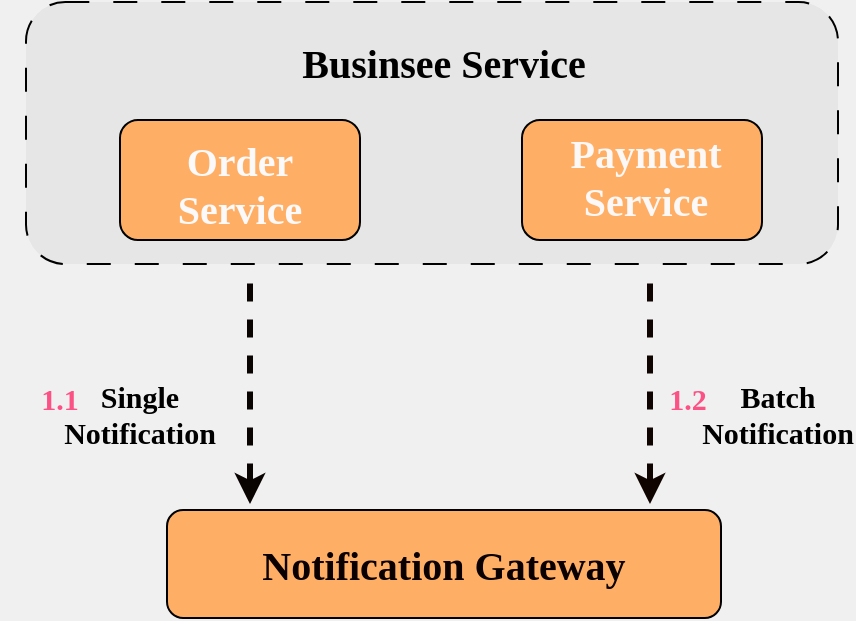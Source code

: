 <mxfile version="22.1.18" type="github">
  <diagram name="第 1 页" id="62MiHRWMOWF4y2fa7YED">
    <mxGraphModel dx="1954" dy="1170" grid="0" gridSize="10" guides="1" tooltips="1" connect="1" arrows="1" fold="1" page="1" pageScale="1" pageWidth="827" pageHeight="1169" background="#f0f0f0" math="0" shadow="0">
      <root>
        <mxCell id="0" />
        <mxCell id="1" parent="0" />
        <mxCell id="qDky8T-ukmgH-t4gTAe8-1" value="" style="rounded=1;whiteSpace=wrap;html=1;dashed=1;dashPattern=12 12;fillColor=#e6e6e6;movable=0;resizable=0;rotatable=0;deletable=0;editable=0;locked=1;connectable=0;" vertex="1" parent="1">
          <mxGeometry x="211" y="56" width="406" height="131" as="geometry" />
        </mxCell>
        <mxCell id="qDky8T-ukmgH-t4gTAe8-3" value="Businsee Service" style="text;html=1;strokeColor=none;fillColor=none;align=center;verticalAlign=middle;whiteSpace=wrap;rounded=0;fontFamily=Comic Sans MS;fontSize=20;fontStyle=1;fontColor=#000000;" vertex="1" parent="1">
          <mxGeometry x="323" y="66" width="194" height="40" as="geometry" />
        </mxCell>
        <mxCell id="qDky8T-ukmgH-t4gTAe8-4" value="" style="rounded=1;whiteSpace=wrap;html=1;fontFamily=Comic Sans MS;fontStyle=1;fontSize=20;labelBackgroundColor=default;fillColor=#ffaf65;fontColor=#000000;strokeColor=#000000;" vertex="1" parent="1">
          <mxGeometry x="258" y="115" width="120" height="60" as="geometry" />
        </mxCell>
        <mxCell id="qDky8T-ukmgH-t4gTAe8-5" value="" style="rounded=1;whiteSpace=wrap;html=1;fontFamily=Comic Sans MS;fontStyle=1;fontSize=20;fillColor=#ffaf65;" vertex="1" parent="1">
          <mxGeometry x="459" y="115" width="120" height="60" as="geometry" />
        </mxCell>
        <mxCell id="qDky8T-ukmgH-t4gTAe8-6" value="Order Service" style="text;html=1;strokeColor=none;fillColor=none;align=center;verticalAlign=middle;whiteSpace=wrap;rounded=0;fontFamily=Comic Sans MS;fontStyle=1;fontSize=20;fontColor=#fbf9f9;" vertex="1" parent="1">
          <mxGeometry x="288" y="132" width="60" height="30" as="geometry" />
        </mxCell>
        <mxCell id="qDky8T-ukmgH-t4gTAe8-7" value="Payment Service" style="text;html=1;strokeColor=none;fillColor=none;align=center;verticalAlign=middle;whiteSpace=wrap;rounded=0;fontFamily=Comic Sans MS;fontStyle=1;fontSize=20;fontColor=#fcf8f8;" vertex="1" parent="1">
          <mxGeometry x="491" y="128" width="60" height="30" as="geometry" />
        </mxCell>
        <mxCell id="qDky8T-ukmgH-t4gTAe8-9" value="" style="rounded=1;whiteSpace=wrap;html=1;fontFamily=Comic Sans MS;fontStyle=1;fontSize=20;fillColor=#ffaf65;movable=1;resizable=1;rotatable=1;deletable=1;editable=1;locked=0;connectable=1;" vertex="1" parent="1">
          <mxGeometry x="281.5" y="310" width="277" height="54" as="geometry" />
        </mxCell>
        <mxCell id="qDky8T-ukmgH-t4gTAe8-12" value="Notification Gateway" style="text;html=1;strokeColor=none;fillColor=none;align=center;verticalAlign=middle;whiteSpace=wrap;rounded=0;fontStyle=1;fontFamily=Comic Sans MS;fontSize=20;fontColor=#0a0000;" vertex="1" parent="1">
          <mxGeometry x="313" y="316.5" width="214" height="41" as="geometry" />
        </mxCell>
        <mxCell id="qDky8T-ukmgH-t4gTAe8-15" value="" style="endArrow=classic;html=1;rounded=0;dashed=1;strokeWidth=3;fillColor=#fa6800;strokeColor=#090301;flowAnimation=1;" edge="1" parent="1">
          <mxGeometry width="50" height="50" relative="1" as="geometry">
            <mxPoint x="323" y="192" as="sourcePoint" />
            <mxPoint x="323" y="307" as="targetPoint" />
          </mxGeometry>
        </mxCell>
        <mxCell id="qDky8T-ukmgH-t4gTAe8-16" value="" style="endArrow=classic;html=1;rounded=0;dashed=1;strokeWidth=3;fillColor=#fa6800;strokeColor=#0f0400;movable=1;noJump=0;flowAnimation=1;" edge="1" parent="1">
          <mxGeometry width="50" height="50" relative="1" as="geometry">
            <mxPoint x="523" y="192" as="sourcePoint" />
            <mxPoint x="523" y="307" as="targetPoint" />
          </mxGeometry>
        </mxCell>
        <mxCell id="qDky8T-ukmgH-t4gTAe8-17" value="Single Notification" style="text;html=1;strokeColor=none;fillColor=none;align=center;verticalAlign=middle;whiteSpace=wrap;rounded=0;fontStyle=1;fontFamily=Comic Sans MS;fontSize=15;" vertex="1" parent="1">
          <mxGeometry x="238" y="247" width="60" height="30" as="geometry" />
        </mxCell>
        <mxCell id="qDky8T-ukmgH-t4gTAe8-18" value="Batch Notification" style="text;html=1;strokeColor=none;fillColor=none;align=center;verticalAlign=middle;whiteSpace=wrap;rounded=0;fontStyle=1;fontFamily=Comic Sans MS;fontSize=15;" vertex="1" parent="1">
          <mxGeometry x="557" y="247" width="60" height="30" as="geometry" />
        </mxCell>
        <mxCell id="qDky8T-ukmgH-t4gTAe8-20" value="1.1" style="text;html=1;strokeColor=none;fillColor=none;align=center;verticalAlign=middle;whiteSpace=wrap;rounded=0;fontFamily=Comic Sans MS;fontSize=15;fontStyle=1;fontColor=#fc5185;" vertex="1" parent="1">
          <mxGeometry x="198" y="239" width="60" height="30" as="geometry" />
        </mxCell>
        <mxCell id="qDky8T-ukmgH-t4gTAe8-24" value="1.2" style="text;html=1;strokeColor=none;fillColor=none;align=center;verticalAlign=middle;whiteSpace=wrap;rounded=0;fontStyle=1;fontFamily=Comic Sans MS;fontSize=15;fontColor=#fc5185;" vertex="1" parent="1">
          <mxGeometry x="512" y="239" width="60" height="30" as="geometry" />
        </mxCell>
      </root>
    </mxGraphModel>
  </diagram>
</mxfile>
